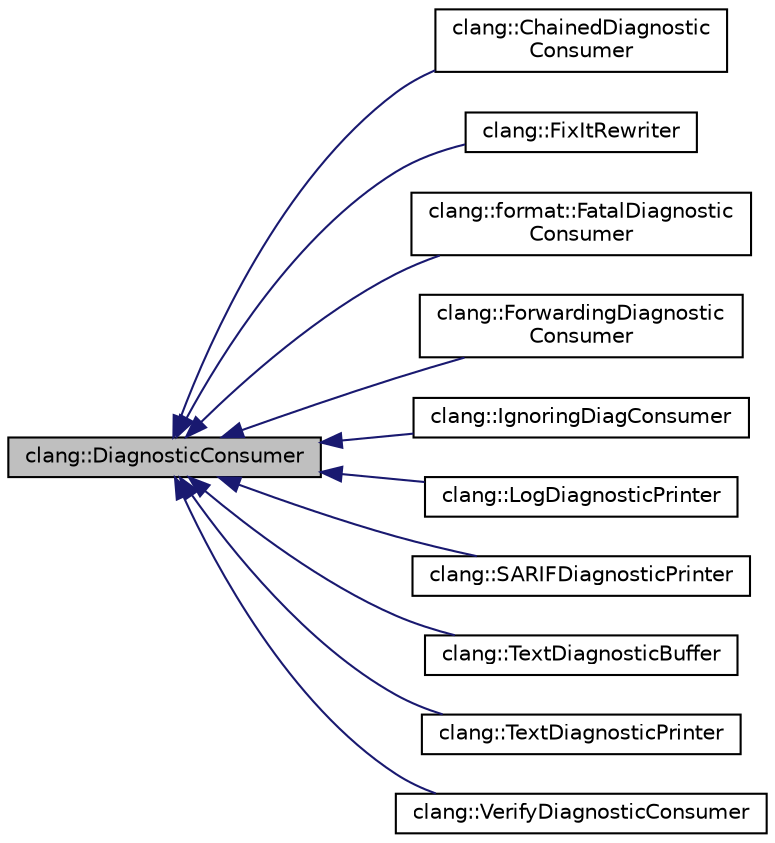digraph "clang::DiagnosticConsumer"
{
 // LATEX_PDF_SIZE
  bgcolor="transparent";
  edge [fontname="Helvetica",fontsize="10",labelfontname="Helvetica",labelfontsize="10"];
  node [fontname="Helvetica",fontsize="10",shape=record];
  rankdir="LR";
  Node1 [label="clang::DiagnosticConsumer",height=0.2,width=0.4,color="black", fillcolor="grey75", style="filled", fontcolor="black",tooltip="Abstract interface, implemented by clients of the front-end, which formats and prints fully processed..."];
  Node1 -> Node2 [dir="back",color="midnightblue",fontsize="10",style="solid",fontname="Helvetica"];
  Node2 [label="clang::ChainedDiagnostic\lConsumer",height=0.2,width=0.4,color="black",URL="$classclang_1_1ChainedDiagnosticConsumer.html",tooltip="ChainedDiagnosticConsumer - Chain two diagnostic clients so that diagnostics go to the first client a..."];
  Node1 -> Node3 [dir="back",color="midnightblue",fontsize="10",style="solid",fontname="Helvetica"];
  Node3 [label="clang::FixItRewriter",height=0.2,width=0.4,color="black",URL="$classclang_1_1FixItRewriter.html",tooltip=" "];
  Node1 -> Node4 [dir="back",color="midnightblue",fontsize="10",style="solid",fontname="Helvetica"];
  Node4 [label="clang::format::FatalDiagnostic\lConsumer",height=0.2,width=0.4,color="black",URL="$classclang_1_1format_1_1FatalDiagnosticConsumer.html",tooltip=" "];
  Node1 -> Node5 [dir="back",color="midnightblue",fontsize="10",style="solid",fontname="Helvetica"];
  Node5 [label="clang::ForwardingDiagnostic\lConsumer",height=0.2,width=0.4,color="black",URL="$classclang_1_1ForwardingDiagnosticConsumer.html",tooltip="Diagnostic consumer that forwards diagnostics along to an existing, already-initialized diagnostic co..."];
  Node1 -> Node6 [dir="back",color="midnightblue",fontsize="10",style="solid",fontname="Helvetica"];
  Node6 [label="clang::IgnoringDiagConsumer",height=0.2,width=0.4,color="black",URL="$classclang_1_1IgnoringDiagConsumer.html",tooltip="A diagnostic client that ignores all diagnostics."];
  Node1 -> Node7 [dir="back",color="midnightblue",fontsize="10",style="solid",fontname="Helvetica"];
  Node7 [label="clang::LogDiagnosticPrinter",height=0.2,width=0.4,color="black",URL="$classclang_1_1LogDiagnosticPrinter.html",tooltip=" "];
  Node1 -> Node8 [dir="back",color="midnightblue",fontsize="10",style="solid",fontname="Helvetica"];
  Node8 [label="clang::SARIFDiagnosticPrinter",height=0.2,width=0.4,color="black",URL="$classclang_1_1SARIFDiagnosticPrinter.html",tooltip=" "];
  Node1 -> Node9 [dir="back",color="midnightblue",fontsize="10",style="solid",fontname="Helvetica"];
  Node9 [label="clang::TextDiagnosticBuffer",height=0.2,width=0.4,color="black",URL="$classclang_1_1TextDiagnosticBuffer.html",tooltip=" "];
  Node1 -> Node10 [dir="back",color="midnightblue",fontsize="10",style="solid",fontname="Helvetica"];
  Node10 [label="clang::TextDiagnosticPrinter",height=0.2,width=0.4,color="black",URL="$classclang_1_1TextDiagnosticPrinter.html",tooltip=" "];
  Node1 -> Node11 [dir="back",color="midnightblue",fontsize="10",style="solid",fontname="Helvetica"];
  Node11 [label="clang::VerifyDiagnosticConsumer",height=0.2,width=0.4,color="black",URL="$classclang_1_1VerifyDiagnosticConsumer.html",tooltip="VerifyDiagnosticConsumer - Create a diagnostic client which will use markers in the input source to c..."];
}
